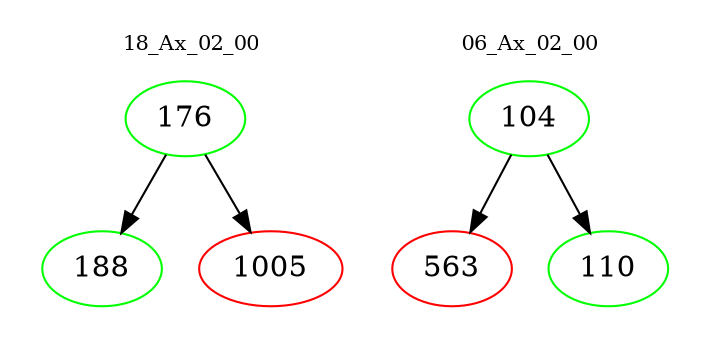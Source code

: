 digraph{
subgraph cluster_0 {
color = white
label = "18_Ax_02_00";
fontsize=10;
T0_176 [label="176", color="green"]
T0_176 -> T0_188 [color="black"]
T0_188 [label="188", color="green"]
T0_176 -> T0_1005 [color="black"]
T0_1005 [label="1005", color="red"]
}
subgraph cluster_1 {
color = white
label = "06_Ax_02_00";
fontsize=10;
T1_104 [label="104", color="green"]
T1_104 -> T1_563 [color="black"]
T1_563 [label="563", color="red"]
T1_104 -> T1_110 [color="black"]
T1_110 [label="110", color="green"]
}
}
